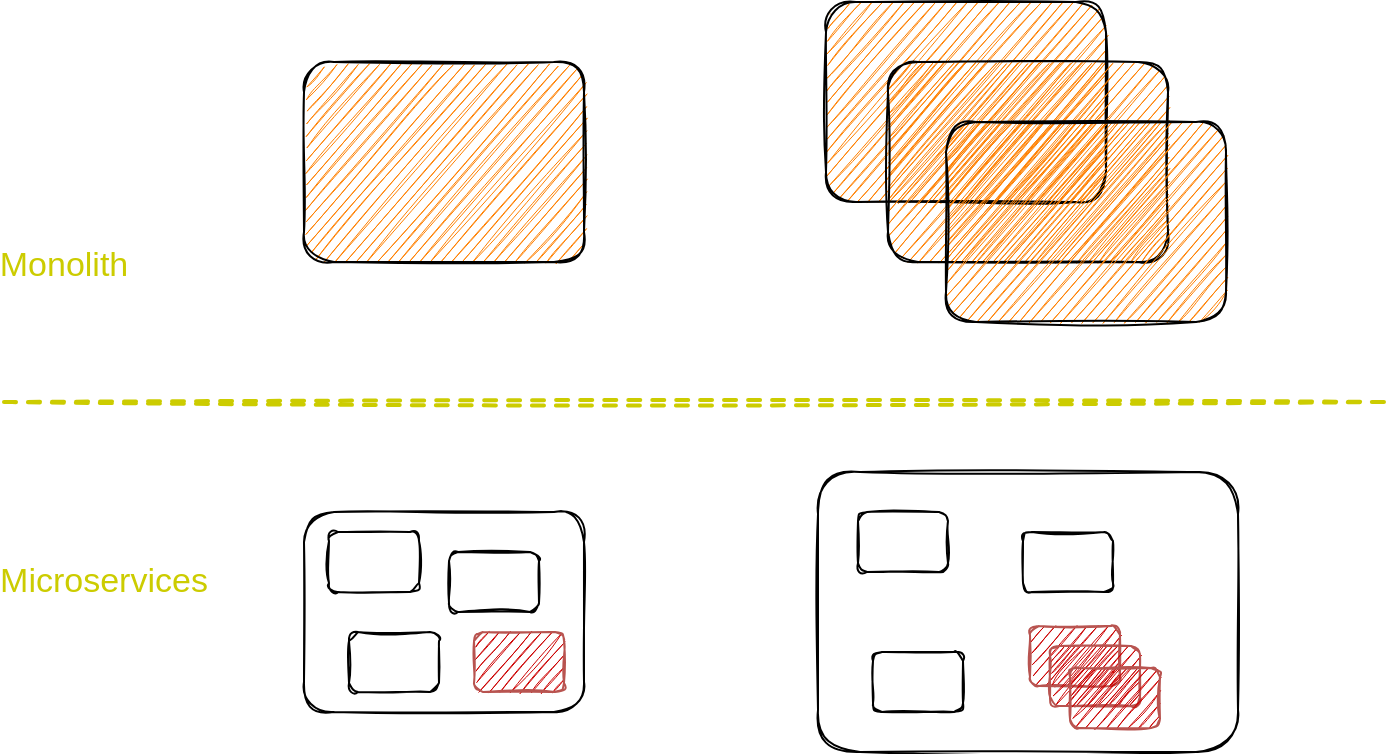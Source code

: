 <mxfile version="18.2.0" type="device"><diagram id="PPt-zaWwXoPmImli-BkF" name="Page-1"><mxGraphModel dx="1773" dy="645" grid="1" gridSize="10" guides="1" tooltips="1" connect="1" arrows="1" fold="1" page="1" pageScale="1" pageWidth="827" pageHeight="1169" math="0" shadow="0"><root><mxCell id="0"/><mxCell id="1" parent="0"/><mxCell id="Nwu_p8lib7TRCqW8ZoIy-2" value="" style="rounded=1;whiteSpace=wrap;html=1;sketch=1;fillColor=#FF8000;" vertex="1" parent="1"><mxGeometry x="100" y="200" width="140" height="100" as="geometry"/></mxCell><mxCell id="Nwu_p8lib7TRCqW8ZoIy-3" value="" style="rounded=1;whiteSpace=wrap;html=1;sketch=1;fillColor=#FF8000;" vertex="1" parent="1"><mxGeometry x="361" y="170" width="140" height="100" as="geometry"/></mxCell><mxCell id="Nwu_p8lib7TRCqW8ZoIy-4" value="" style="rounded=1;whiteSpace=wrap;html=1;sketch=1;fillColor=#FF8000;" vertex="1" parent="1"><mxGeometry x="392" y="200" width="140" height="100" as="geometry"/></mxCell><mxCell id="Nwu_p8lib7TRCqW8ZoIy-5" value="" style="rounded=1;whiteSpace=wrap;html=1;sketch=1;fillColor=#FF8000;" vertex="1" parent="1"><mxGeometry x="421" y="230" width="140" height="100" as="geometry"/></mxCell><mxCell id="Nwu_p8lib7TRCqW8ZoIy-7" value="" style="rounded=1;whiteSpace=wrap;html=1;sketch=1;fillColor=none;" vertex="1" parent="1"><mxGeometry x="357" y="405" width="210" height="140" as="geometry"/></mxCell><mxCell id="Nwu_p8lib7TRCqW8ZoIy-13" value="" style="rounded=1;whiteSpace=wrap;html=1;sketch=1;fillColor=none;" vertex="1" parent="1"><mxGeometry x="100" y="425" width="140" height="100" as="geometry"/></mxCell><mxCell id="Nwu_p8lib7TRCqW8ZoIy-14" value="" style="rounded=1;whiteSpace=wrap;html=1;sketch=1;fontSize=17;fillColor=#CC0000;strokeColor=#b85450;" vertex="1" parent="1"><mxGeometry x="185" y="485" width="45" height="30" as="geometry"/></mxCell><mxCell id="Nwu_p8lib7TRCqW8ZoIy-15" value="" style="rounded=1;whiteSpace=wrap;html=1;sketch=1;fontSize=17;fillColor=none;" vertex="1" parent="1"><mxGeometry x="112.5" y="435" width="45" height="30" as="geometry"/></mxCell><mxCell id="Nwu_p8lib7TRCqW8ZoIy-16" value="" style="rounded=1;whiteSpace=wrap;html=1;sketch=1;fontSize=17;fillColor=none;" vertex="1" parent="1"><mxGeometry x="172.5" y="445" width="45" height="30" as="geometry"/></mxCell><mxCell id="Nwu_p8lib7TRCqW8ZoIy-17" value="" style="rounded=1;whiteSpace=wrap;html=1;sketch=1;fontSize=17;fillColor=none;" vertex="1" parent="1"><mxGeometry x="122.5" y="485" width="45" height="30" as="geometry"/></mxCell><mxCell id="Nwu_p8lib7TRCqW8ZoIy-18" value="" style="rounded=1;whiteSpace=wrap;html=1;sketch=1;fontSize=17;fillColor=#CC0000;strokeColor=#b85450;" vertex="1" parent="1"><mxGeometry x="463" y="482" width="45" height="30" as="geometry"/></mxCell><mxCell id="Nwu_p8lib7TRCqW8ZoIy-19" value="" style="rounded=1;whiteSpace=wrap;html=1;sketch=1;fontSize=17;fillColor=none;" vertex="1" parent="1"><mxGeometry x="377" y="425" width="45" height="30" as="geometry"/></mxCell><mxCell id="Nwu_p8lib7TRCqW8ZoIy-20" value="" style="rounded=1;whiteSpace=wrap;html=1;sketch=1;fontSize=17;fillColor=none;" vertex="1" parent="1"><mxGeometry x="459.5" y="435" width="45" height="30" as="geometry"/></mxCell><mxCell id="Nwu_p8lib7TRCqW8ZoIy-21" value="" style="rounded=1;whiteSpace=wrap;html=1;sketch=1;fontSize=17;fillColor=none;" vertex="1" parent="1"><mxGeometry x="384.5" y="495" width="45" height="30" as="geometry"/></mxCell><mxCell id="Nwu_p8lib7TRCqW8ZoIy-22" value="" style="rounded=1;whiteSpace=wrap;html=1;sketch=1;fontSize=17;fillColor=#CC0000;strokeColor=#b85450;" vertex="1" parent="1"><mxGeometry x="473" y="492" width="45" height="30" as="geometry"/></mxCell><mxCell id="Nwu_p8lib7TRCqW8ZoIy-24" value="" style="rounded=1;whiteSpace=wrap;html=1;sketch=1;fontSize=17;fillColor=#CC0000;strokeColor=#b85450;" vertex="1" parent="1"><mxGeometry x="483" y="503" width="45" height="30" as="geometry"/></mxCell><mxCell id="Nwu_p8lib7TRCqW8ZoIy-25" value="" style="endArrow=none;dashed=1;html=1;rounded=0;sketch=1;fontSize=17;strokeColor=#CCCC00;strokeWidth=2;" edge="1" parent="1"><mxGeometry width="50" height="50" relative="1" as="geometry"><mxPoint x="-50" y="370" as="sourcePoint"/><mxPoint x="640" y="370" as="targetPoint"/></mxGeometry></mxCell><mxCell id="Nwu_p8lib7TRCqW8ZoIy-26" value="Monolith" style="text;html=1;strokeColor=none;fillColor=none;align=center;verticalAlign=middle;whiteSpace=wrap;rounded=0;sketch=1;fontSize=17;fontColor=#CCCC00;" vertex="1" parent="1"><mxGeometry x="-50" y="287" width="60" height="30" as="geometry"/></mxCell><mxCell id="Nwu_p8lib7TRCqW8ZoIy-27" value="Microservices" style="text;html=1;strokeColor=none;fillColor=none;align=center;verticalAlign=middle;whiteSpace=wrap;rounded=0;sketch=1;fontSize=17;fontColor=#CCCC00;" vertex="1" parent="1"><mxGeometry x="-50" y="445" width="100" height="30" as="geometry"/></mxCell></root></mxGraphModel></diagram></mxfile>